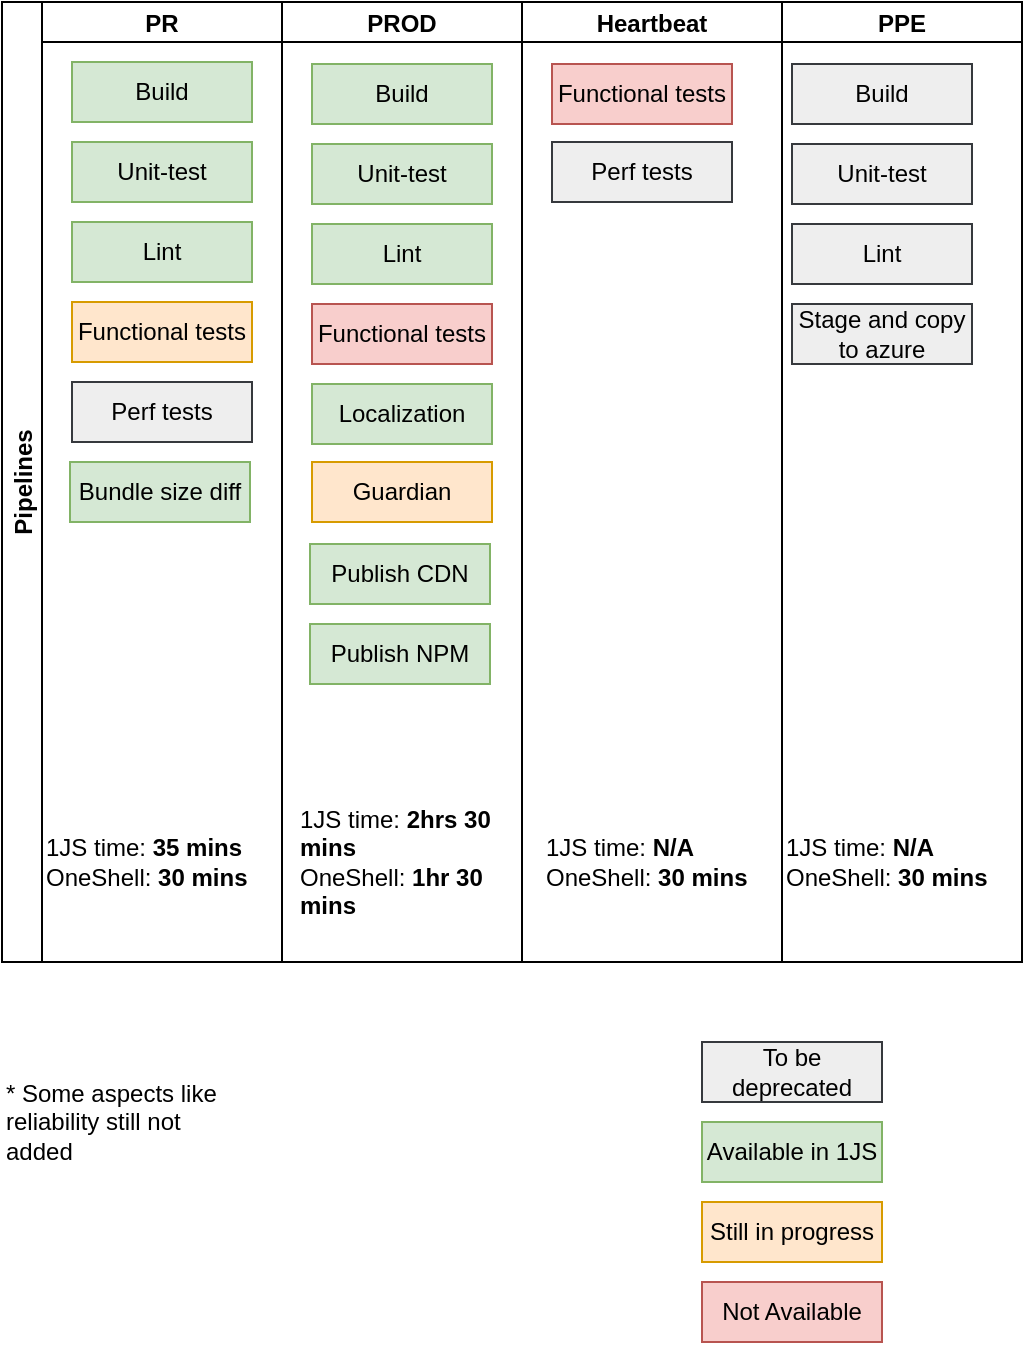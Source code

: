 <mxfile version="20.6.0" type="github">
  <diagram id="prtHgNgQTEPvFCAcTncT" name="Page-1">
    <mxGraphModel dx="1298" dy="842" grid="1" gridSize="10" guides="1" tooltips="1" connect="1" arrows="1" fold="1" page="1" pageScale="1" pageWidth="827" pageHeight="1169" math="0" shadow="0">
      <root>
        <mxCell id="0" />
        <mxCell id="1" parent="0" />
        <mxCell id="W-cLzf4b-n21dPpVFcDv-10" value="Pipelines" style="swimlane;childLayout=stackLayout;resizeParent=1;resizeParentMax=0;startSize=20;horizontal=0;horizontalStack=1;" vertex="1" parent="1">
          <mxGeometry x="220" y="170" width="390" height="480" as="geometry" />
        </mxCell>
        <mxCell id="W-cLzf4b-n21dPpVFcDv-11" value="PR" style="swimlane;startSize=20;" vertex="1" parent="W-cLzf4b-n21dPpVFcDv-10">
          <mxGeometry x="20" width="120" height="480" as="geometry" />
        </mxCell>
        <mxCell id="W-cLzf4b-n21dPpVFcDv-15" value="Build" style="rounded=0;whiteSpace=wrap;html=1;fillColor=#d5e8d4;strokeColor=#82b366;" vertex="1" parent="W-cLzf4b-n21dPpVFcDv-11">
          <mxGeometry x="15" y="30" width="90" height="30" as="geometry" />
        </mxCell>
        <mxCell id="W-cLzf4b-n21dPpVFcDv-42" value="&lt;div&gt;1JS time: &lt;b&gt;35 mins&lt;/b&gt;&lt;/div&gt;&lt;div&gt;OneShell: &lt;b&gt;30 mins&lt;/b&gt;&lt;/div&gt;" style="text;strokeColor=none;fillColor=none;html=1;whiteSpace=wrap;verticalAlign=middle;overflow=hidden;" vertex="1" parent="W-cLzf4b-n21dPpVFcDv-11">
          <mxGeometry y="390" width="120" height="80" as="geometry" />
        </mxCell>
        <mxCell id="W-cLzf4b-n21dPpVFcDv-12" value="PROD" style="swimlane;startSize=20;" vertex="1" parent="W-cLzf4b-n21dPpVFcDv-10">
          <mxGeometry x="140" width="120" height="480" as="geometry" />
        </mxCell>
        <mxCell id="W-cLzf4b-n21dPpVFcDv-24" value="Guardian" style="rounded=0;whiteSpace=wrap;html=1;fillColor=#ffe6cc;strokeColor=#d79b00;" vertex="1" parent="W-cLzf4b-n21dPpVFcDv-12">
          <mxGeometry x="15" y="230" width="90" height="30" as="geometry" />
        </mxCell>
        <mxCell id="W-cLzf4b-n21dPpVFcDv-13" value="Heartbeat" style="swimlane;startSize=20;" vertex="1" parent="W-cLzf4b-n21dPpVFcDv-10">
          <mxGeometry x="260" width="130" height="480" as="geometry" />
        </mxCell>
        <mxCell id="W-cLzf4b-n21dPpVFcDv-44" value="&lt;div&gt;1JS time: &lt;b&gt;N/A&lt;/b&gt;&lt;/div&gt;&lt;div&gt;OneShell: &lt;b&gt;30 mins&lt;/b&gt;&lt;/div&gt;" style="text;strokeColor=none;fillColor=none;html=1;whiteSpace=wrap;verticalAlign=middle;overflow=hidden;" vertex="1" parent="W-cLzf4b-n21dPpVFcDv-13">
          <mxGeometry x="10" y="390" width="120" height="80" as="geometry" />
        </mxCell>
        <mxCell id="W-cLzf4b-n21dPpVFcDv-14" value="PPE" style="swimlane;startSize=20;" vertex="1" parent="1">
          <mxGeometry x="610" y="170" width="120" height="480" as="geometry" />
        </mxCell>
        <mxCell id="W-cLzf4b-n21dPpVFcDv-46" value="&lt;div&gt;1JS time: &lt;b&gt;N/A&lt;/b&gt;&lt;/div&gt;&lt;div&gt;OneShell: &lt;b&gt;30 mins&lt;/b&gt;&lt;/div&gt;" style="text;strokeColor=none;fillColor=none;html=1;whiteSpace=wrap;verticalAlign=middle;overflow=hidden;" vertex="1" parent="W-cLzf4b-n21dPpVFcDv-14">
          <mxGeometry y="390" width="120" height="80" as="geometry" />
        </mxCell>
        <mxCell id="W-cLzf4b-n21dPpVFcDv-16" value="Unit-test" style="rounded=0;whiteSpace=wrap;html=1;fillColor=#d5e8d4;strokeColor=#82b366;" vertex="1" parent="1">
          <mxGeometry x="255" y="240" width="90" height="30" as="geometry" />
        </mxCell>
        <mxCell id="W-cLzf4b-n21dPpVFcDv-17" value="Lint" style="rounded=0;whiteSpace=wrap;html=1;fillColor=#d5e8d4;strokeColor=#82b366;" vertex="1" parent="1">
          <mxGeometry x="255" y="280" width="90" height="30" as="geometry" />
        </mxCell>
        <mxCell id="W-cLzf4b-n21dPpVFcDv-18" value="Functional tests" style="rounded=0;whiteSpace=wrap;html=1;fillColor=#ffe6cc;strokeColor=#d79b00;" vertex="1" parent="1">
          <mxGeometry x="255" y="320" width="90" height="30" as="geometry" />
        </mxCell>
        <mxCell id="W-cLzf4b-n21dPpVFcDv-19" value="Build" style="rounded=0;whiteSpace=wrap;html=1;fillColor=#d5e8d4;strokeColor=#82b366;" vertex="1" parent="1">
          <mxGeometry x="375" y="201" width="90" height="30" as="geometry" />
        </mxCell>
        <mxCell id="W-cLzf4b-n21dPpVFcDv-20" value="Unit-test" style="rounded=0;whiteSpace=wrap;html=1;fillColor=#d5e8d4;strokeColor=#82b366;" vertex="1" parent="1">
          <mxGeometry x="375" y="241" width="90" height="30" as="geometry" />
        </mxCell>
        <mxCell id="W-cLzf4b-n21dPpVFcDv-21" value="Lint" style="rounded=0;whiteSpace=wrap;html=1;fillColor=#d5e8d4;strokeColor=#82b366;" vertex="1" parent="1">
          <mxGeometry x="375" y="281" width="90" height="30" as="geometry" />
        </mxCell>
        <mxCell id="W-cLzf4b-n21dPpVFcDv-22" value="Functional tests" style="rounded=0;whiteSpace=wrap;html=1;fillColor=#f8cecc;strokeColor=#b85450;" vertex="1" parent="1">
          <mxGeometry x="375" y="321" width="90" height="30" as="geometry" />
        </mxCell>
        <mxCell id="W-cLzf4b-n21dPpVFcDv-23" value="Localization" style="rounded=0;whiteSpace=wrap;html=1;fillColor=#d5e8d4;strokeColor=#82b366;" vertex="1" parent="1">
          <mxGeometry x="375" y="361" width="90" height="30" as="geometry" />
        </mxCell>
        <mxCell id="W-cLzf4b-n21dPpVFcDv-25" value="Publish CDN" style="rounded=0;whiteSpace=wrap;html=1;fillColor=#d5e8d4;strokeColor=#82b366;" vertex="1" parent="1">
          <mxGeometry x="374" y="441" width="90" height="30" as="geometry" />
        </mxCell>
        <mxCell id="W-cLzf4b-n21dPpVFcDv-26" value="Publish NPM" style="rounded=0;whiteSpace=wrap;html=1;fillColor=#d5e8d4;strokeColor=#82b366;" vertex="1" parent="1">
          <mxGeometry x="374" y="481" width="90" height="30" as="geometry" />
        </mxCell>
        <mxCell id="W-cLzf4b-n21dPpVFcDv-31" value="Functional tests" style="rounded=0;whiteSpace=wrap;html=1;fillColor=#f8cecc;strokeColor=#b85450;" vertex="1" parent="1">
          <mxGeometry x="495" y="201" width="90" height="30" as="geometry" />
        </mxCell>
        <mxCell id="W-cLzf4b-n21dPpVFcDv-35" value="Perf tests" style="rounded=0;whiteSpace=wrap;html=1;fillColor=#eeeeee;strokeColor=#36393d;" vertex="1" parent="1">
          <mxGeometry x="255" y="360" width="90" height="30" as="geometry" />
        </mxCell>
        <mxCell id="W-cLzf4b-n21dPpVFcDv-36" value="Perf tests" style="rounded=0;whiteSpace=wrap;html=1;fillColor=#eeeeee;strokeColor=#36393d;" vertex="1" parent="1">
          <mxGeometry x="495" y="240" width="90" height="30" as="geometry" />
        </mxCell>
        <mxCell id="W-cLzf4b-n21dPpVFcDv-37" value="Bundle size diff" style="rounded=0;whiteSpace=wrap;html=1;fillColor=#d5e8d4;strokeColor=#82b366;" vertex="1" parent="1">
          <mxGeometry x="254" y="400" width="90" height="30" as="geometry" />
        </mxCell>
        <mxCell id="W-cLzf4b-n21dPpVFcDv-38" value="Build" style="rounded=0;whiteSpace=wrap;html=1;fillColor=#eeeeee;strokeColor=#36393d;" vertex="1" parent="1">
          <mxGeometry x="615" y="201" width="90" height="30" as="geometry" />
        </mxCell>
        <mxCell id="W-cLzf4b-n21dPpVFcDv-39" value="Unit-test" style="rounded=0;whiteSpace=wrap;html=1;fillColor=#eeeeee;strokeColor=#36393d;" vertex="1" parent="1">
          <mxGeometry x="615" y="241" width="90" height="30" as="geometry" />
        </mxCell>
        <mxCell id="W-cLzf4b-n21dPpVFcDv-40" value="Lint" style="rounded=0;whiteSpace=wrap;html=1;fillColor=#eeeeee;strokeColor=#36393d;" vertex="1" parent="1">
          <mxGeometry x="615" y="281" width="90" height="30" as="geometry" />
        </mxCell>
        <mxCell id="W-cLzf4b-n21dPpVFcDv-41" value="Stage and copy to azure" style="rounded=0;whiteSpace=wrap;html=1;fillColor=#eeeeee;strokeColor=#36393d;" vertex="1" parent="1">
          <mxGeometry x="615" y="321" width="90" height="30" as="geometry" />
        </mxCell>
        <mxCell id="W-cLzf4b-n21dPpVFcDv-43" value="&lt;div&gt;1JS time: &lt;b&gt;2hrs 30 mins&lt;/b&gt;&lt;/div&gt;&lt;div&gt;OneShell: &lt;b&gt;1hr&amp;nbsp;30 mins&lt;/b&gt;&lt;/div&gt;" style="text;strokeColor=none;fillColor=none;html=1;whiteSpace=wrap;verticalAlign=middle;overflow=hidden;" vertex="1" parent="1">
          <mxGeometry x="367" y="560" width="120" height="80" as="geometry" />
        </mxCell>
        <mxCell id="W-cLzf4b-n21dPpVFcDv-47" value="To be deprecated" style="rounded=0;whiteSpace=wrap;html=1;fillColor=#eeeeee;strokeColor=#36393d;" vertex="1" parent="1">
          <mxGeometry x="570" y="690" width="90" height="30" as="geometry" />
        </mxCell>
        <mxCell id="W-cLzf4b-n21dPpVFcDv-48" value="Available in 1JS" style="rounded=0;whiteSpace=wrap;html=1;fillColor=#d5e8d4;strokeColor=#82b366;" vertex="1" parent="1">
          <mxGeometry x="570" y="730" width="90" height="30" as="geometry" />
        </mxCell>
        <mxCell id="W-cLzf4b-n21dPpVFcDv-49" value="Still in progress" style="rounded=0;whiteSpace=wrap;html=1;fillColor=#ffe6cc;strokeColor=#d79b00;" vertex="1" parent="1">
          <mxGeometry x="570" y="770" width="90" height="30" as="geometry" />
        </mxCell>
        <mxCell id="W-cLzf4b-n21dPpVFcDv-50" value="Not Available" style="rounded=0;whiteSpace=wrap;html=1;fillColor=#f8cecc;strokeColor=#b85450;" vertex="1" parent="1">
          <mxGeometry x="570" y="810" width="90" height="30" as="geometry" />
        </mxCell>
        <mxCell id="W-cLzf4b-n21dPpVFcDv-51" value="&lt;div&gt;* Some aspects like reliability still not added&lt;/div&gt;" style="text;strokeColor=none;fillColor=none;html=1;whiteSpace=wrap;verticalAlign=middle;overflow=hidden;" vertex="1" parent="1">
          <mxGeometry x="220" y="690" width="120" height="80" as="geometry" />
        </mxCell>
      </root>
    </mxGraphModel>
  </diagram>
</mxfile>
